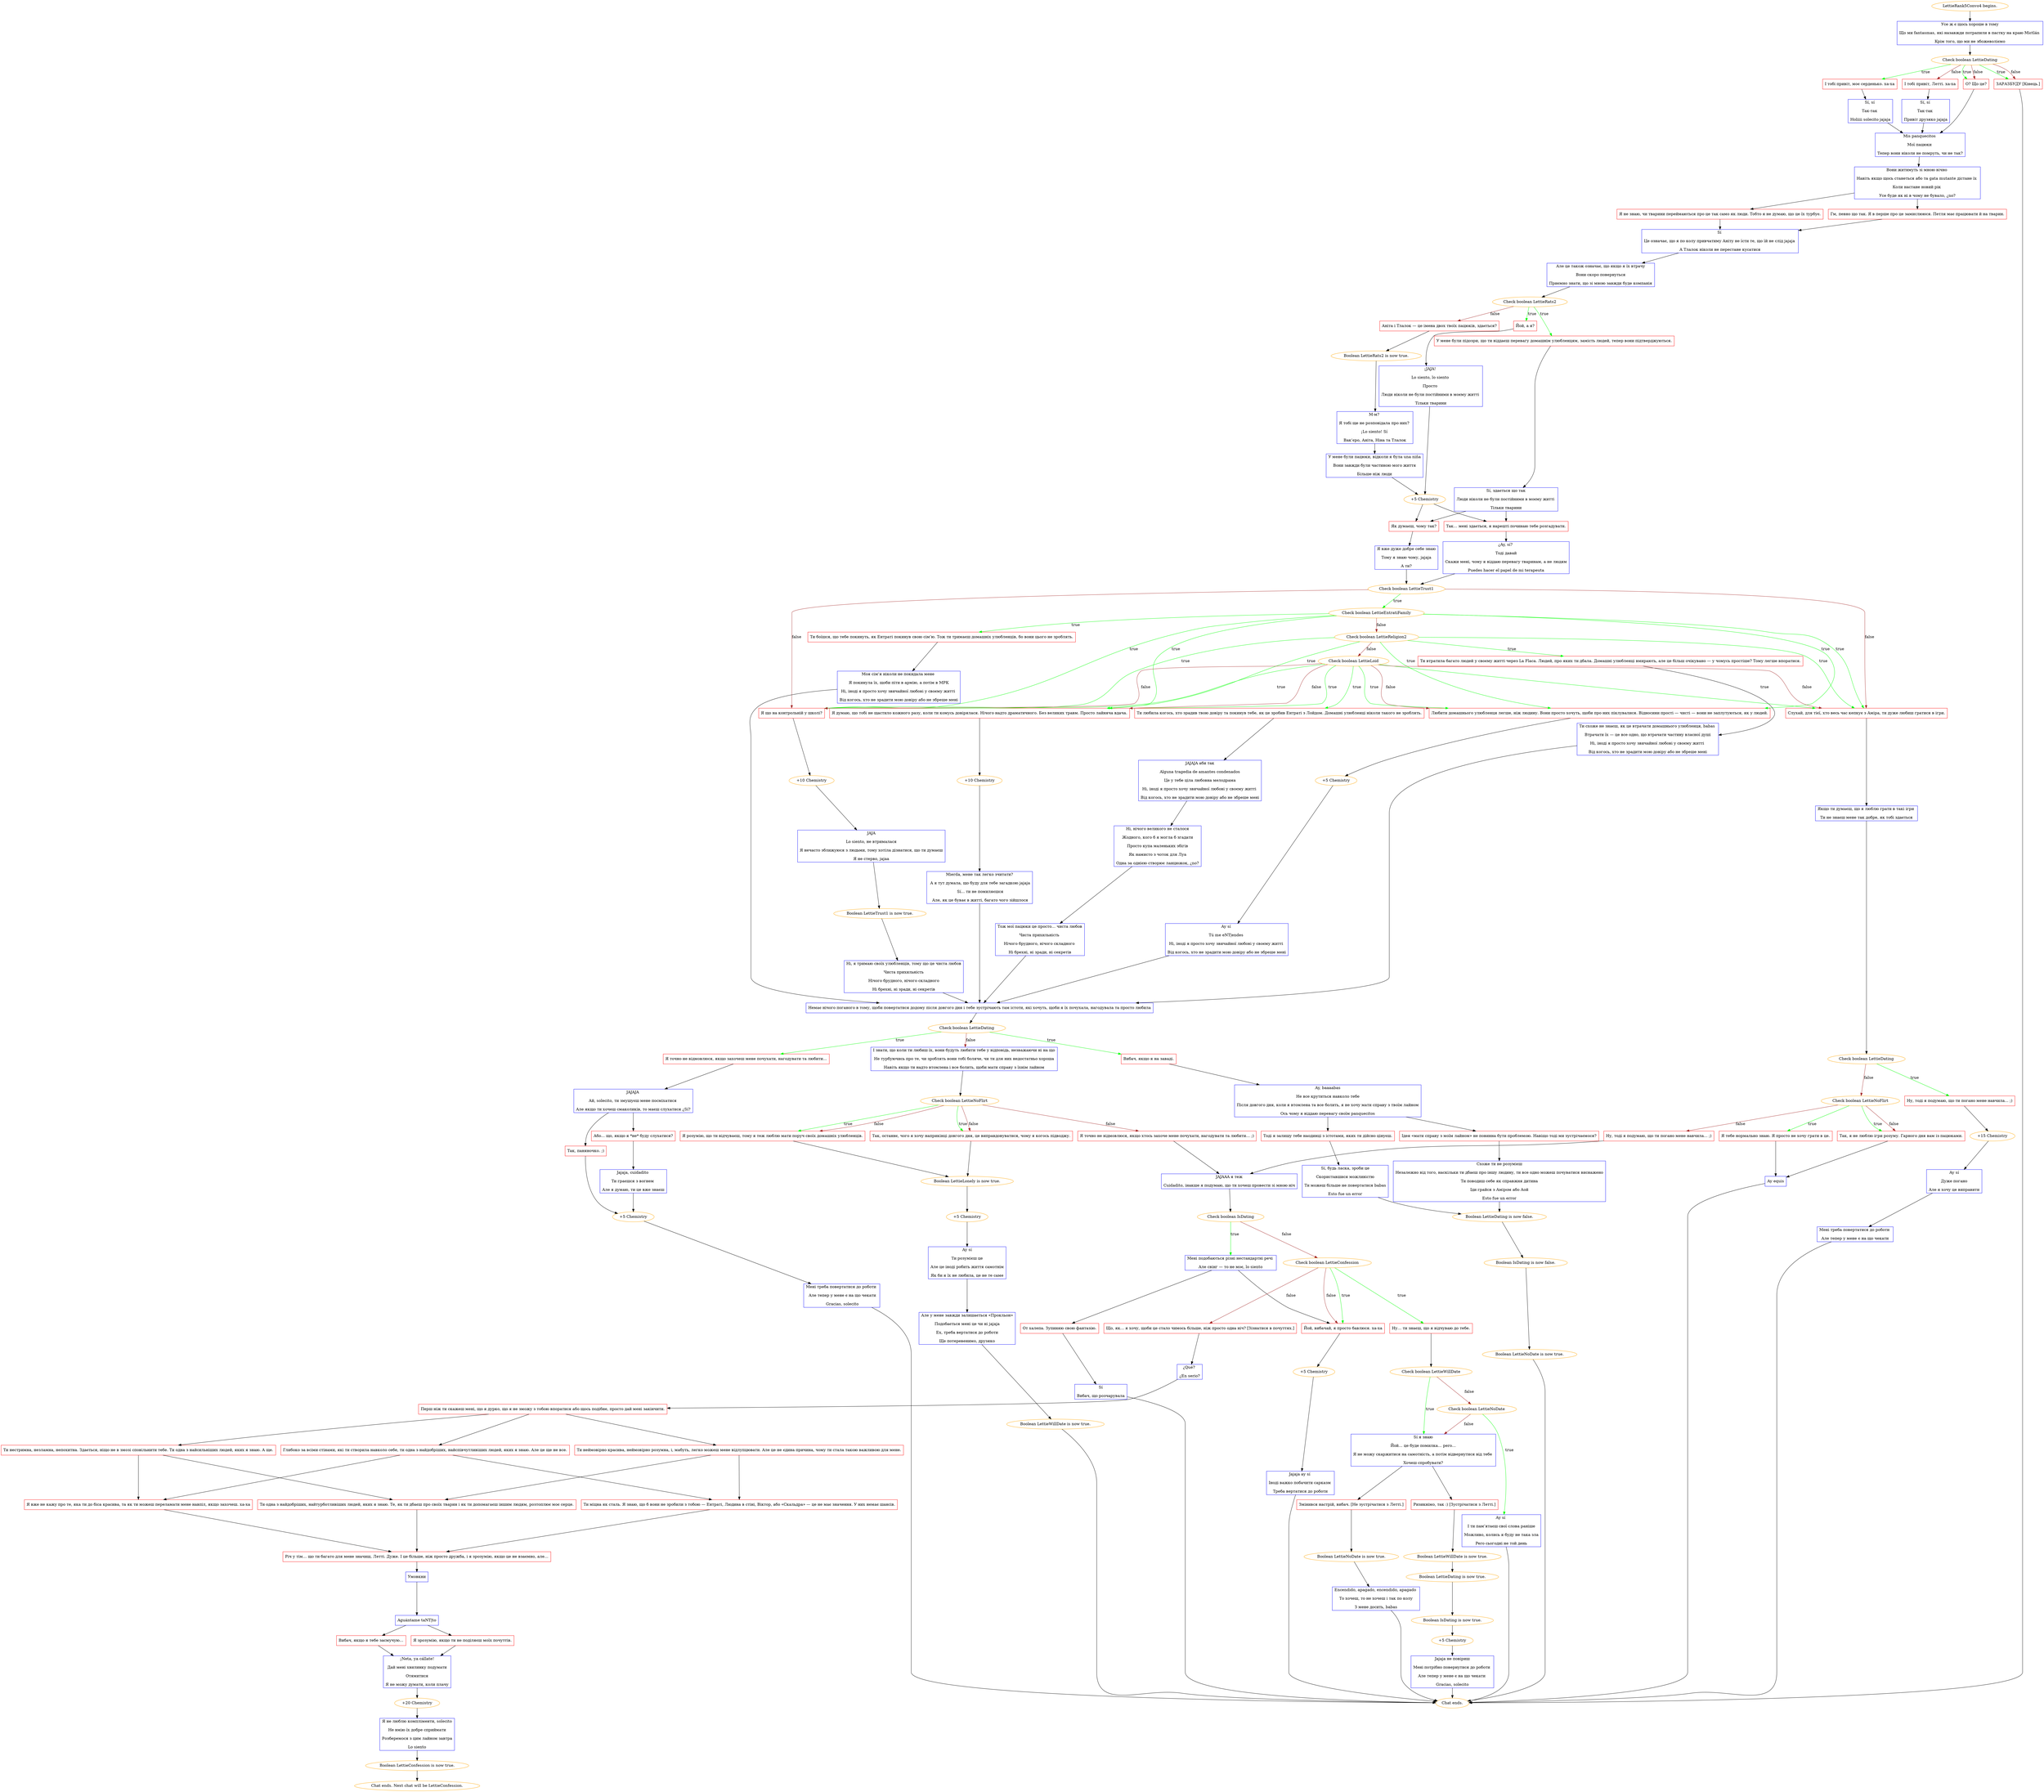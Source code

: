 digraph {
	"LettieRank5Convo4 begins." [color=orange];
		"LettieRank5Convo4 begins." -> j2583302154;
	j2583302154 [label="Усе ж є щось хороше в тому
Що ми fantasmas, які назавжди потрапили в пастку на краю Mictlán 
Крім того, що ми не збожеволіємо",shape=box,color=blue];
		j2583302154 -> j3478694017;
	j3478694017 [label="Check boolean LettieDating",color=orange];
		j3478694017 -> j2203866325 [label=true,color=green];
		j3478694017 -> j3579452963 [label=true,color=green];
		j3478694017 -> j1700633926 [label=true,color=green];
		j3478694017 -> j4067489783 [label=false,color=brown];
		j3478694017 -> j3579452963 [label=false,color=brown];
		j3478694017 -> j1700633926 [label=false,color=brown];
	j2203866325 [label="І тобі привіт, моє серденько. ха-ха",shape=box,color=red];
		j2203866325 -> j2549055164;
	j3579452963 [label="О? Що це?",shape=box,color=red];
		j3579452963 -> j686029443;
	j1700633926 [label="ЗАРАЗБУДУ [Кінець.]",shape=box,color=red];
		j1700633926 -> "Chat ends.";
	j4067489783 [label="І тобі привіт, Летті. ха-ха",shape=box,color=red];
		j4067489783 -> j375039;
	j2549055164 [label="Sí, sí 
Так-так 
Holiiii solecito jajaja",shape=box,color=blue];
		j2549055164 -> j686029443;
	j686029443 [label="Mis panquecitos 
Мої пацюки 
Тепер вони ніколи не помруть, чи не так?",shape=box,color=blue];
		j686029443 -> j1544578091;
	"Chat ends." [color=orange];
	j375039 [label="Sí, sí 
Так-так 
Привіт друзяко jajaja",shape=box,color=blue];
		j375039 -> j686029443;
	j1544578091 [label="Вони житимуть зі мною вічно 
Навіть якщо щось станеться або та gata mutante дістане їх 
Коли настане новий рік 
Усе буде як ні в чому не бувало, ¿no?",shape=box,color=blue];
		j1544578091 -> j3263869258;
		j1544578091 -> j2257541907;
	j3263869258 [label="Гм, певно що так. Я в перше про це замислююся. Петля має працювати й на тварин.",shape=box,color=red];
		j3263869258 -> j6713281;
	j2257541907 [label="Я не знаю, чи тварини переймаються про це так само як люди. Тобто я не думаю, що це їх турбує.",shape=box,color=red];
		j2257541907 -> j6713281;
	j6713281 [label="Sí 
Це означає, що я по колу привчатиму Аніту не їсти те, що їй не слід jajaja 
А Тлалок ніколи не перестане кусатися",shape=box,color=blue];
		j6713281 -> j2429085397;
	j2429085397 [label="Але це також означає, що якщо я їх втрачу
Вони скоро повернуться
Приємно знати, що зі мною завжди буде компанія",shape=box,color=blue];
		j2429085397 -> j1319721791;
	j1319721791 [label="Check boolean LettieRats2",color=orange];
		j1319721791 -> j3527698963 [label=true,color=green];
		j1319721791 -> j689932777 [label=true,color=green];
		j1319721791 -> j312358338 [label=false,color=brown];
	j3527698963 [label="Йой, а я?",shape=box,color=red];
		j3527698963 -> j3589094830;
	j689932777 [label="У мене були підозри, що ти віддаєш перевагу домашнім улюбленцям, замість людей, тепер вони підтверджуються.",shape=box,color=red];
		j689932777 -> j2782067233;
	j312358338 [label="Аніта і Тлалок — це імена двох твоїх пацюків, здається?",shape=box,color=red];
		j312358338 -> j1232154966;
	j3589094830 [label="¡JAJA! 
Lo siento, lo siento 
Просто 
Люди ніколи не були постійними в моєму житті 
Тільки тварини",shape=box,color=blue];
		j3589094830 -> j1200088022;
	j2782067233 [label="Sí, здається що так
Люди ніколи не були постійними в моєму житті 
Тільки тварини",shape=box,color=blue];
		j2782067233 -> j3539879275;
		j2782067233 -> j512022199;
	j1232154966 [label="Boolean LettieRats2 is now true.",color=orange];
		j1232154966 -> j1081175898;
	j1200088022 [label="+5 Chemistry",color=orange];
		j1200088022 -> j3539879275;
		j1200088022 -> j512022199;
	j3539879275 [label="Так… мені здається, я нарешті починаю тебе розгадувати.",shape=box,color=red];
		j3539879275 -> j902366347;
	j512022199 [label="Як думаєш, чому так?",shape=box,color=red];
		j512022199 -> j3767377079;
	j1081175898 [label="М-м? 
Я тобі ще не розповідала про них? 
¡Lo siento! Sí 
Вак’єро, Аніта, Ніна та Тлалок",shape=box,color=blue];
		j1081175898 -> j3239894347;
	j902366347 [label="¿Ay, sí? 
Тоді давай
Скажи мені, чому я віддаю перевагу тваринам, а не людям
Puedes hacer el papel de mi terapeuta",shape=box,color=blue];
		j902366347 -> j2851763892;
	j3767377079 [label="Я вже дуже добре себе знаю
Тому я знаю чому, jajaja
А ти?",shape=box,color=blue];
		j3767377079 -> j2851763892;
	j3239894347 [label="У мене були пацюки, відколи я була una niña
Вони завжди були частиною мого життя
Більше ніж люди",shape=box,color=blue];
		j3239894347 -> j1200088022;
	j2851763892 [label="Check boolean LettieTrust1",color=orange];
		j2851763892 -> j2924756852 [label=true,color=green];
		j2851763892 -> j3174763376 [label=false,color=brown];
		j2851763892 -> j4277225342 [label=false,color=brown];
	j2924756852 [label="Check boolean LettieEntratiFamily",color=orange];
		j2924756852 -> j473700929 [label=true,color=green];
		j2924756852 -> j3339337110 [label=true,color=green];
		j2924756852 -> j4203179147 [label=true,color=green];
		j2924756852 -> j4277225342 [label=true,color=green];
		j2924756852 -> j3174763376 [label=true,color=green];
		j2924756852 -> j3276047934 [label=false,color=brown];
	j3174763376 [label="Слухай, для тієї, хто весь час кепкує з Аміра, ти дуже любиш гратися в ігри.",shape=box,color=red];
		j3174763376 -> j3659808813;
	j4277225342 [label="Я що на контрольній у школі?",shape=box,color=red];
		j4277225342 -> j1108216651;
	j473700929 [label="Я думаю, що тобі не щастило кожного разу, коли ти комусь довірялася. Нічого надто драматичного. Без великих травм. Просто лайняча вдача.",shape=box,color=red];
		j473700929 -> j707918452;
	j3339337110 [label="Ти боїшся, що тебе покинуть, як Ентраті покинув свою сім’ю. Тож ти тримаєш домашніх улюбленців, бо вони цього не зроблять.",shape=box,color=red];
		j3339337110 -> j2564611624;
	j4203179147 [label="Любити домашнього улюбленця легше, ніж людину. Вони просто хочуть, щоби про них піклувалися. Відносини прості — чисті — вони не заплутуються, як у людей.",shape=box,color=red];
		j4203179147 -> j1068291826;
	j3276047934 [label="Check boolean LettieReligion2",color=orange];
		j3276047934 -> j473700929 [label=true,color=green];
		j3276047934 -> j2579040258 [label=true,color=green];
		j3276047934 -> j4203179147 [label=true,color=green];
		j3276047934 -> j4277225342 [label=true,color=green];
		j3276047934 -> j3174763376 [label=true,color=green];
		j3276047934 -> j3543748376 [label=false,color=brown];
	j3659808813 [label="Якщо ти думаєш, що я люблю грати в такі ігри 
Ти не знаєш мене так добре, як тобі здається",shape=box,color=blue];
		j3659808813 -> j623227052;
	j1108216651 [label="+10 Chemistry",color=orange];
		j1108216651 -> j3402139437;
	j707918452 [label="+10 Chemistry",color=orange];
		j707918452 -> j225041168;
	j2564611624 [label="Моя сім’я ніколи не покидала мене 
Я покинула їх, щоби піти в армію, а потім в МРК
Ні, іноді я просто хочу звичайної любові у своєму житті 
Від когось, хто не зрадити мою довіру або не збреше мені",shape=box,color=blue];
		j2564611624 -> j3517900491;
	j1068291826 [label="+5 Chemistry",color=orange];
		j1068291826 -> j279003397;
	j2579040258 [label="Ти втратила багато людей у своєму житті через La Flaca. Людей, про яких ти дбала. Домашні улюбленці вмирають, але це більш очікувано — у чомусь простіше? Тому легше впоратися.",shape=box,color=red];
		j2579040258 -> j3174654932;
	j3543748376 [label="Check boolean LettieLoid",color=orange];
		j3543748376 -> j473700929 [label=true,color=green];
		j3543748376 -> j1932214413 [label=true,color=green];
		j3543748376 -> j4203179147 [label=true,color=green];
		j3543748376 -> j4277225342 [label=true,color=green];
		j3543748376 -> j3174763376 [label=true,color=green];
		j3543748376 -> j473700929 [label=false,color=brown];
		j3543748376 -> j4203179147 [label=false,color=brown];
		j3543748376 -> j4277225342 [label=false,color=brown];
		j3543748376 -> j3174763376 [label=false,color=brown];
	j623227052 [label="Check boolean LettieDating",color=orange];
		j623227052 -> j2109595802 [label=true,color=green];
		j623227052 -> j1663250087 [label=false,color=brown];
	j3402139437 [label="JAJA
Lo siento, не втрималася
Я нечасто зближуюся з людьми, тому хотіла дізнатися, що ти думаєш
Я не стерво, jajaa",shape=box,color=blue];
		j3402139437 -> j665674635;
	j225041168 [label="Mierda, мене так легко зчитати?
 А я тут думала, що буду для тебе загадкою jajaja
 Sí... ти не помиляєшся
 Але, як це буває в житті, багато чого зійшлося",shape=box,color=blue];
		j225041168 -> j3517900491;
	j3517900491 [label="Немає нічого поганого в тому, щоби повертатися додому після довгого дня і тебе зустрічають там істоти, які хочуть, щоби я їх почухала, нагодувала та просто любила",shape=box,color=blue];
		j3517900491 -> j1422503800;
	j279003397 [label="Ay sí 
Tú me eNT|endes 
Ні, іноді я просто хочу звичайної любові у своєму житті 
Від когось, хто не зрадити мою довіру або не збреше мені",shape=box,color=blue];
		j279003397 -> j3517900491;
	j3174654932 [label="Ти схоже не знаєш, як це втрачати домашнього улюбленця, babas 
Втрачати їх — це все одно, що втрачати частину власної душі
Ні, іноді я просто хочу звичайної любові у своєму житті 
Від когось, хто не зрадити мою довіру або не збреше мені",shape=box,color=blue];
		j3174654932 -> j3517900491;
	j1932214413 [label="Ти любила когось, хто зрадив твою довіру та покинув тебе, як це зробив Ентраті з Лойдом. Домашні улюбленці ніколи такого не зроблять.",shape=box,color=red];
		j1932214413 -> j2693201565;
	j2109595802 [label="Ну, тоді я подумаю, що ти погано мене навчила... ;)",shape=box,color=red];
		j2109595802 -> j2736008486;
	j1663250087 [label="Check boolean LettieNoFlirt",color=orange];
		j1663250087 -> j3097341394 [label=true,color=green];
		j1663250087 -> j2973573235 [label=true,color=green];
		j1663250087 -> j2973573235 [label=false,color=brown];
		j1663250087 -> j2225491706 [label=false,color=brown];
	j665674635 [label="Boolean LettieTrust1 is now true.",color=orange];
		j665674635 -> j775683797;
	j1422503800 [label="Check boolean LettieDating",color=orange];
		j1422503800 -> j2545853282 [label=true,color=green];
		j1422503800 -> j2906619846 [label=true,color=green];
		j1422503800 -> j3012381137 [label=false,color=brown];
	j2693201565 [label="JAJAJA аби так
Alguna tragedia de amantes condenados
Це у тебе ціла любовна мелодрама
Ні, іноді я просто хочу звичайної любові у своєму житті 
Від когось, хто не зрадити мою довіру або не збреше мені",shape=box,color=blue];
		j2693201565 -> j2781786385;
	j2736008486 [label="+15 Chemistry",color=orange];
		j2736008486 -> j897687865;
	j3097341394 [label="Я тебе нормально знаю. Я просто не хочу грати в це.",shape=box,color=red];
		j3097341394 -> j556154860;
	j2973573235 [label="Так, я не люблю ігри розуму. Гарного дня вам із пацюками.",shape=box,color=red];
		j2973573235 -> j556154860;
	j2225491706 [label="Ну, тоді я подумаю, що ти погано мене навчила... ;)",shape=box,color=red];
		j2225491706 -> j3997370877;
	j775683797 [label="Ні, я тримаю своїх улюбленців, тому що це чиста любов
Чиста прихильність
Нічого брудного, нічого складного
Ні брехні, ні зради, ні секретів",shape=box,color=blue];
		j775683797 -> j3517900491;
	j2545853282 [label="Я точно не відмовлюся, якщо захочеш мене почухати, нагодувати та любити…",shape=box,color=red];
		j2545853282 -> j2524454287;
	j2906619846 [label="Вибач, якщо я на заваді.",shape=box,color=red];
		j2906619846 -> j2089117877;
	j3012381137 [label="І знати, що коли ти любиш їх, вони будуть любити тебе у відповідь, незважаючи ні на що
Не турбуючись про те, чи зроблять вони тобі боляче, чи ти для них недостатньо хороша
Навіть якщо ти надто втомлена і все болить, щоби мати справу з їхнім лайном",shape=box,color=blue];
		j3012381137 -> j1860501283;
	j2781786385 [label="Ні, нічого великого не сталося
Жодного, кого б я могла б згадати
Просто купа маленьких збігів
Як намисто з чоток для Луа
Одна за однією створює ланцюжок, ¿no?",shape=box,color=blue];
		j2781786385 -> j3842098542;
	j897687865 [label="Ay sí
Дуже погано
Але я хочу це виправити",shape=box,color=blue];
		j897687865 -> j3206768432;
	j556154860 [label="Ay equis",shape=box,color=blue];
		j556154860 -> "Chat ends.";
	j3997370877 [label="JAJAAA я теж
Cuidadito, інакше я подумаю, що ти хочеш провести зі мною ніч",shape=box,color=blue];
		j3997370877 -> j249200213;
	j2524454287 [label="JAJAJA 
Ай, solecito, ти змушуєш мене посміхатися 
Але якщо ти хочеш смаколиків, то маєш слухатися ¿Sí?",shape=box,color=blue];
		j2524454287 -> j232704711;
		j2524454287 -> j3097628017;
	j2089117877 [label="Ay, baaaabas
Не все крутиться навколо тебе
Після довгого дня, коли я втомлена та все болить, я не хочу мати справу з твоїм лайном
Ось чому я віддаю перевагу своїм panquecitos",shape=box,color=blue];
		j2089117877 -> j2240859560;
		j2089117877 -> j643695126;
	j1860501283 [label="Check boolean LettieNoFlirt",color=orange];
		j1860501283 -> j585800162 [label=true,color=green];
		j1860501283 -> j1882817497 [label=true,color=green];
		j1860501283 -> j585800162 [label=false,color=brown];
		j1860501283 -> j1882817497 [label=false,color=brown];
		j1860501283 -> j1963381272 [label=false,color=brown];
	j3842098542 [label="Тож мої пацюки це просто… чиста любов
Чиста прихильність 
Нічого брудного, нічого складного 
Ні брехні, ні зради, ні секретів",shape=box,color=blue];
		j3842098542 -> j3517900491;
	j3206768432 [label="Мені треба повертатися до роботи 
Але тепер у мене є на що чекати",shape=box,color=blue];
		j3206768432 -> "Chat ends.";
	j249200213 [label="Check boolean IsDating",color=orange];
		j249200213 -> j4166032272 [label=true,color=green];
		j249200213 -> j3634973042 [label=false,color=brown];
	j232704711 [label="Так, паняночко. ;)",shape=box,color=red];
		j232704711 -> j3714233724;
	j3097628017 [label="Або... що, якщо я *не* буду слухатися?",shape=box,color=red];
		j3097628017 -> j2970155257;
	j2240859560 [label="Ідея «мати справу з моїм лайном» не повинна бути проблемою. Навіщо тоді ми зустрічаємося?",shape=box,color=red];
		j2240859560 -> j1610825288;
	j643695126 [label="Тоді я залишу тебе наодинці з істотами, яких ти дійсно цінуєш.",shape=box,color=red];
		j643695126 -> j1347221125;
	j585800162 [label="Так, останнє, чого я хочу наприкінці довгого дня, це виправдовуватися, чому я когось підводжу.",shape=box,color=red];
		j585800162 -> j1945581949;
	j1882817497 [label="Я розумію, що ти відчуваєш, тому я теж люблю мати поруч своїх домашніх улюбленців.",shape=box,color=red];
		j1882817497 -> j1945581949;
	j1963381272 [label="Я точно не відмовлюся, якщо хтось захоче мене почухати, нагодувати та любити… ;)",shape=box,color=red];
		j1963381272 -> j3997370877;
	j4166032272 [label="Мені подобаються різні нестандартні речі 
Але свінг — то не моє, lo siento",shape=box,color=blue];
		j4166032272 -> j1328991895;
		j4166032272 -> j772297338;
	j3634973042 [label="Check boolean LettieConfession",color=orange];
		j3634973042 -> j3286245134 [label=true,color=green];
		j3634973042 -> j1328991895 [label=true,color=green];
		j3634973042 -> j657351346 [label=false,color=brown];
		j3634973042 -> j1328991895 [label=false,color=brown];
	j3714233724 [label="+5 Chemistry",color=orange];
		j3714233724 -> j3789119293;
	j2970155257 [label="Jajaja, cuidadito 
Ти граєшся з вогнем 
Але я думаю, ти це вже знаєш",shape=box,color=blue];
		j2970155257 -> j3714233724;
	j1610825288 [label="Схоже ти не розумієш
Незалежно від того, наскільки ти дбаєш про іншу людину, ти все одно можеш почуватися виснажено
Ти поводиш себе як справжня дитина
Іди грайся з Аміром або Аой
Esto fue un error",shape=box,color=blue];
		j1610825288 -> j2548450594;
	j1347221125 [label="Sí, будь ласка, зроби це
Скориставшися можливістю
Ти можеш більше не повертатися babas
Esto fue un error",shape=box,color=blue];
		j1347221125 -> j2548450594;
	j1945581949 [label="Boolean LettieLonely is now true.",color=orange];
		j1945581949 -> j1133646823;
	j1328991895 [label="Йой, вибачай, я просто бавлюся. ха-ха",shape=box,color=red];
		j1328991895 -> j3656396895;
	j772297338 [label="От халепа. Зупиняю свою фантазію.",shape=box,color=red];
		j772297338 -> j3835158940;
	j3286245134 [label="Ну… ти знаєш, що я відчуваю до тебе.",shape=box,color=red];
		j3286245134 -> j3913475475;
	j657351346 [label="Що, як… я хочу, щоби це стало чимось більше, ніж просто одна ніч? [Зізнатися в почуттях.]",shape=box,color=red];
		j657351346 -> j3198186902;
	j3789119293 [label="Мені треба повертатися до роботи 
 Але тепер у мене є на що чекати
 Gracias, solecito",shape=box,color=blue];
		j3789119293 -> "Chat ends.";
	j2548450594 [label="Boolean LettieDating is now false.",color=orange];
		j2548450594 -> j4086907321;
	j1133646823 [label="+5 Chemistry",color=orange];
		j1133646823 -> j2747601905;
	j3656396895 [label="+5 Chemistry",color=orange];
		j3656396895 -> j413899348;
	j3835158940 [label="Sí
Вибач, що розчарувала",shape=box,color=blue];
		j3835158940 -> "Chat ends.";
	j3913475475 [label="Check boolean LettieWillDate",color=orange];
		j3913475475 -> j3257713790 [label=true,color=green];
		j3913475475 -> j3575091671 [label=false,color=brown];
	j3198186902 [label="¿Qué? 
¿En serio?",shape=box,color=blue];
		j3198186902 -> j1910765019;
	j4086907321 [label="Boolean IsDating is now false.",color=orange];
		j4086907321 -> j2703113057;
	j2747601905 [label="Ay sí
Ти розумієш це
Але це іноді робить життя самотнім
Як би я їх не любила, це не те саме",shape=box,color=blue];
		j2747601905 -> j3229784282;
	j413899348 [label="Jajaja ay sí 
Іноді важко побачити сарказм 
Треба вертатися до роботи",shape=box,color=blue];
		j413899348 -> "Chat ends.";
	j3257713790 [label="Sí я знаю
Йой… це буде помилка… pero…
Я не можу скаржитися на самотність, а потім відвернутися від тебе 
Хочеш спробувати?",shape=box,color=blue];
		j3257713790 -> j4182475410;
		j3257713790 -> j2620545477;
	j3575091671 [label="Check boolean LettieNoDate",color=orange];
		j3575091671 -> j1718696826 [label=true,color=green];
		j3575091671 -> j3257713790 [label=false,color=brown];
	j1910765019 [label="Перш ніж ти скажеш мені, що я дурко, що я не зможу з тобою впоратися або щось подібне, просто дай мені закінчити.",shape=box,color=red];
		j1910765019 -> j397276185;
		j1910765019 -> j1252047805;
		j1910765019 -> j3913421946;
	j2703113057 [label="Boolean LettieNoDate is now true.",color=orange];
		j2703113057 -> "Chat ends.";
	j3229784282 [label="Але у мене завжди залишається «Прокльон»
Подобається мені це чи ні jajaja
Ех, треба вертатися до роботи
Ще потеревенимо, друзяко",shape=box,color=blue];
		j3229784282 -> j2129367046;
	j4182475410 [label="Ризикнімо, так :) [Зустрічатися з Летті.]",shape=box,color=red];
		j4182475410 -> j104764007;
	j2620545477 [label="Змінився настрій, вибач. [Не зустрічатися з Летті.]",shape=box,color=red];
		j2620545477 -> j921074966;
	j1718696826 [label="Ay sí 
І ти пам’ятаєш свої слова раніше
Можливо, колись я буду не така зла
Pero сьогодні не той день",shape=box,color=blue];
		j1718696826 -> "Chat ends.";
	j397276185 [label="Ти неймовірно красива, неймовірно розумна, і, мабуть, легко можеш мене відлупцювати. Але це не єдина причина, чому ти стала такою важливою для мене.",shape=box,color=red];
		j397276185 -> j3126734421;
		j397276185 -> j1842607966;
	j1252047805 [label="Глибоко за всіми стінами, які ти створила навколо себе, ти одна з найдобріших, найспівчутливіших людей, яких я знаю. Але це ще не все.",shape=box,color=red];
		j1252047805 -> j1208027555;
		j1252047805 -> j1842607966;
	j3913421946 [label="Ти нестримна, незламна, непохитна. Здається, ніщо не в змозі сповільнити тебе. Ти одна з найсильніших людей, яких я знаю. А ще.",shape=box,color=red];
		j3913421946 -> j1208027555;
		j3913421946 -> j3126734421;
	j2129367046 [label="Boolean LettieWillDate is now true.",color=orange];
		j2129367046 -> "Chat ends.";
	j104764007 [label="Boolean LettieWillDate is now true.",color=orange];
		j104764007 -> j3301026198;
	j921074966 [label="Boolean LettieNoDate is now true.",color=orange];
		j921074966 -> j1145458114;
	j3126734421 [label="Ти одна з найдобріших, найтурботливіших людей, яких я знаю. Те, як ти дбаєш про своїх тварин і як ти допомагаєш іншим людям, розтоплює моє серце.",shape=box,color=red];
		j3126734421 -> j1690288947;
	j1842607966 [label="Ти міцна як сталь. Я знаю, що б вони не зробили з тобою — Ентраті, Людина в стіні, Віктор, або «Скальдра» — це не має значення. У них немає шансів.",shape=box,color=red];
		j1842607966 -> j1690288947;
	j1208027555 [label="Я вже не кажу про те, яка ти до біса красива, та як ти можеш переламати мене навпіл, якщо захочеш. ха-ха",shape=box,color=red];
		j1208027555 -> j1690288947;
	j3301026198 [label="Boolean LettieDating is now true.",color=orange];
		j3301026198 -> j3646854970;
	j1145458114 [label="Encendido, apagado, encendido, apagado 
То хочеш, то не хочеш і так по колу
З мене досить, babas",shape=box,color=blue];
		j1145458114 -> "Chat ends.";
	j1690288947 [label="Річ у тім… що ти багато для мене значиш, Летті. Дуже. І це більше, ніж просто дружба, і я зрозумію, якщо це не взаємно, але…",shape=box,color=red];
		j1690288947 -> j1126815434;
	j3646854970 [label="Boolean IsDating is now true.",color=orange];
		j3646854970 -> j2092283697;
	j1126815434 [label="Умовкни",shape=box,color=blue];
		j1126815434 -> j1750592240;
	j2092283697 [label="+5 Chemistry",color=orange];
		j2092283697 -> j1655736791;
	j1750592240 [label="Aguántame taNT|to",shape=box,color=blue];
		j1750592240 -> j4226419144;
		j1750592240 -> j3856405587;
	j1655736791 [label="Jajaja не повіриш
Мені потрібно повернутися до роботи 
Але тепер у мене є на що чекати 
Gracias, solecito",shape=box,color=blue];
		j1655736791 -> "Chat ends.";
	j4226419144 [label="Вибач, якщо я тебе засмучую…",shape=box,color=red];
		j4226419144 -> j2272406059;
	j3856405587 [label="Я зрозумію, якщо ти не поділяєш моїх почуттів.",shape=box,color=red];
		j3856405587 -> j2272406059;
	j2272406059 [label="¡Neta, ya cállate!
Дай мені хвилинку подумати
Отямитися
Я не можу думати, коли плачу",shape=box,color=blue];
		j2272406059 -> j1831102556;
	j1831102556 [label="+20 Chemistry",color=orange];
		j1831102556 -> j2136825011;
	j2136825011 [label="Я не люблю компліменти, solecito
Не вмію їх добре сприймати
Розберемося з цим лайном завтра
Lo siento",shape=box,color=blue];
		j2136825011 -> j2564553015;
	j2564553015 [label="Boolean LettieConfession is now true.",color=orange];
		j2564553015 -> "Chat ends. Next chat will be LettieConfession.";
	"Chat ends. Next chat will be LettieConfession." [color=orange];
}